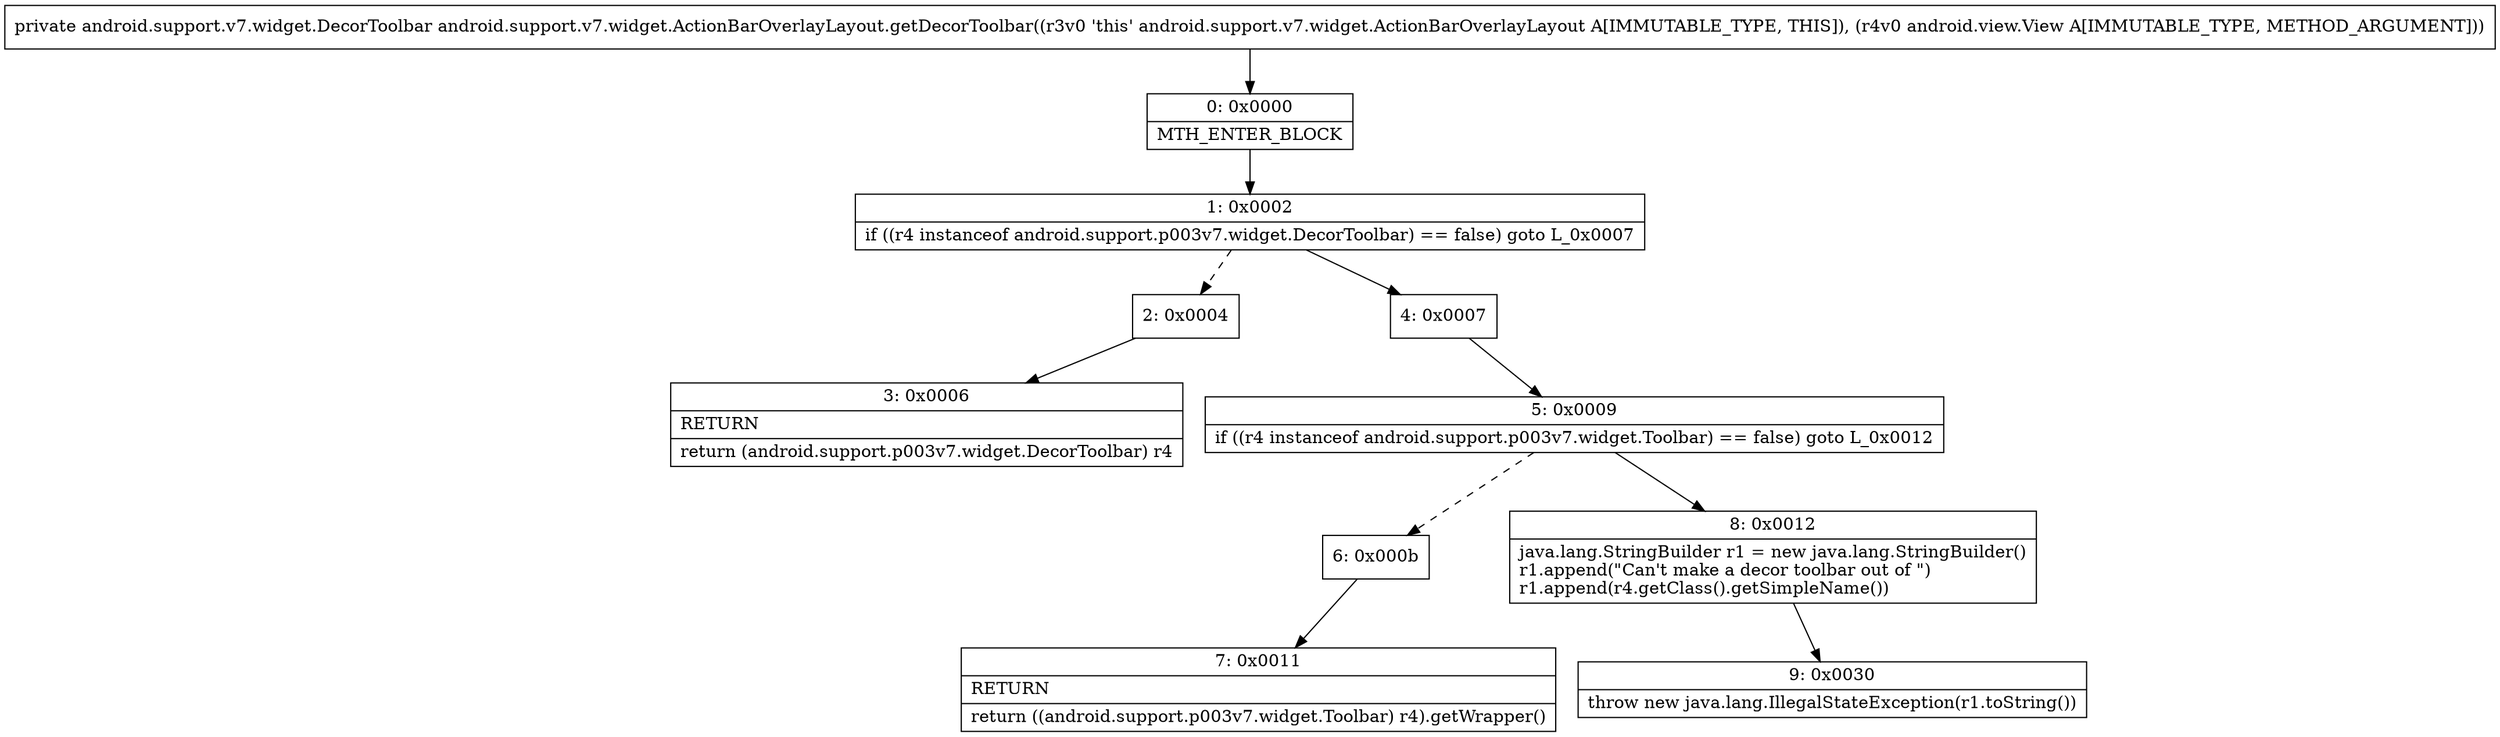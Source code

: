 digraph "CFG forandroid.support.v7.widget.ActionBarOverlayLayout.getDecorToolbar(Landroid\/view\/View;)Landroid\/support\/v7\/widget\/DecorToolbar;" {
Node_0 [shape=record,label="{0\:\ 0x0000|MTH_ENTER_BLOCK\l}"];
Node_1 [shape=record,label="{1\:\ 0x0002|if ((r4 instanceof android.support.p003v7.widget.DecorToolbar) == false) goto L_0x0007\l}"];
Node_2 [shape=record,label="{2\:\ 0x0004}"];
Node_3 [shape=record,label="{3\:\ 0x0006|RETURN\l|return (android.support.p003v7.widget.DecorToolbar) r4\l}"];
Node_4 [shape=record,label="{4\:\ 0x0007}"];
Node_5 [shape=record,label="{5\:\ 0x0009|if ((r4 instanceof android.support.p003v7.widget.Toolbar) == false) goto L_0x0012\l}"];
Node_6 [shape=record,label="{6\:\ 0x000b}"];
Node_7 [shape=record,label="{7\:\ 0x0011|RETURN\l|return ((android.support.p003v7.widget.Toolbar) r4).getWrapper()\l}"];
Node_8 [shape=record,label="{8\:\ 0x0012|java.lang.StringBuilder r1 = new java.lang.StringBuilder()\lr1.append(\"Can't make a decor toolbar out of \")\lr1.append(r4.getClass().getSimpleName())\l}"];
Node_9 [shape=record,label="{9\:\ 0x0030|throw new java.lang.IllegalStateException(r1.toString())\l}"];
MethodNode[shape=record,label="{private android.support.v7.widget.DecorToolbar android.support.v7.widget.ActionBarOverlayLayout.getDecorToolbar((r3v0 'this' android.support.v7.widget.ActionBarOverlayLayout A[IMMUTABLE_TYPE, THIS]), (r4v0 android.view.View A[IMMUTABLE_TYPE, METHOD_ARGUMENT])) }"];
MethodNode -> Node_0;
Node_0 -> Node_1;
Node_1 -> Node_2[style=dashed];
Node_1 -> Node_4;
Node_2 -> Node_3;
Node_4 -> Node_5;
Node_5 -> Node_6[style=dashed];
Node_5 -> Node_8;
Node_6 -> Node_7;
Node_8 -> Node_9;
}

